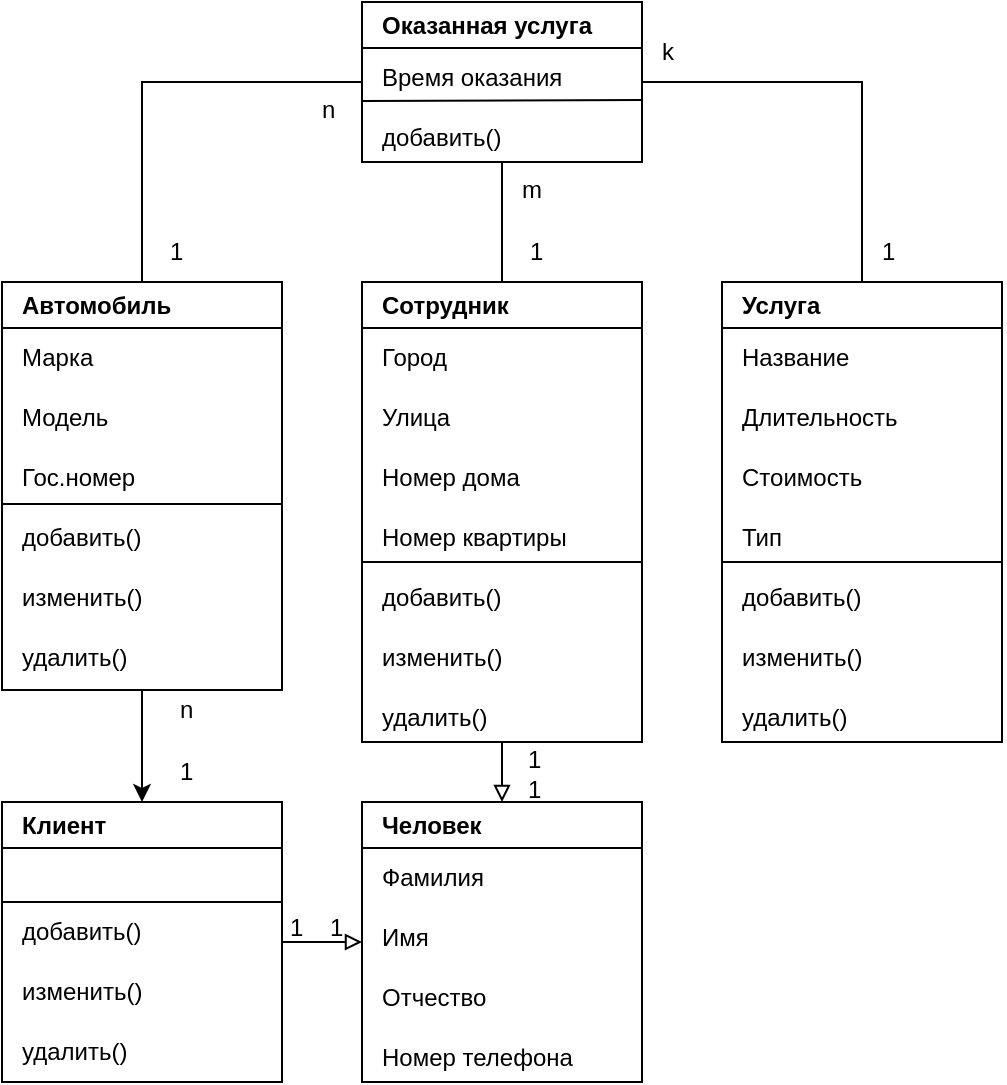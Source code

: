 <mxfile version="22.0.5" type="github">
  <diagram name="Страница — 1" id="G1I-6y7RzBWqB7RcNpnC">
    <mxGraphModel dx="827" dy="552" grid="1" gridSize="10" guides="1" tooltips="1" connect="1" arrows="1" fold="1" page="1" pageScale="1" pageWidth="827" pageHeight="1169" math="0" shadow="0">
      <root>
        <mxCell id="0" />
        <mxCell id="1" parent="0" />
        <mxCell id="ddCmk3O-23ZYapd7_aQz-134" style="edgeStyle=orthogonalEdgeStyle;rounded=0;orthogonalLoop=1;jettySize=auto;html=1;exitX=1;exitY=0.5;exitDx=0;exitDy=0;entryX=0;entryY=0.5;entryDx=0;entryDy=0;endArrow=block;endFill=0;" edge="1" parent="1" source="ddCmk3O-23ZYapd7_aQz-24" target="ddCmk3O-23ZYapd7_aQz-124">
          <mxGeometry relative="1" as="geometry" />
        </mxCell>
        <mxCell id="ddCmk3O-23ZYapd7_aQz-24" value="Клиент" style="swimlane;whiteSpace=wrap;html=1;movable=1;resizable=1;rotatable=1;deletable=1;editable=1;locked=0;connectable=1;spacing=0;align=left;spacingLeft=10;" vertex="1" parent="1">
          <mxGeometry x="140" y="480" width="140" height="140" as="geometry" />
        </mxCell>
        <mxCell id="ddCmk3O-23ZYapd7_aQz-103" value="добавить()" style="text;html=1;align=left;verticalAlign=middle;resizable=0;points=[];autosize=1;strokeColor=none;fillColor=none;spacing=0;spacingLeft=10;" vertex="1" parent="ddCmk3O-23ZYapd7_aQz-24">
          <mxGeometry y="55" width="90" height="20" as="geometry" />
        </mxCell>
        <mxCell id="ddCmk3O-23ZYapd7_aQz-104" value="изменить()" style="text;html=1;align=left;verticalAlign=middle;resizable=0;points=[];autosize=1;strokeColor=none;fillColor=none;spacing=0;spacingLeft=10;" vertex="1" parent="ddCmk3O-23ZYapd7_aQz-24">
          <mxGeometry y="85" width="90" height="20" as="geometry" />
        </mxCell>
        <mxCell id="ddCmk3O-23ZYapd7_aQz-105" value="удалить()" style="text;html=1;align=left;verticalAlign=middle;resizable=0;points=[];autosize=1;strokeColor=none;fillColor=none;spacing=0;spacingLeft=10;" vertex="1" parent="ddCmk3O-23ZYapd7_aQz-24">
          <mxGeometry y="115" width="80" height="20" as="geometry" />
        </mxCell>
        <mxCell id="ddCmk3O-23ZYapd7_aQz-106" value="" style="endArrow=none;html=1;rounded=0;" edge="1" parent="ddCmk3O-23ZYapd7_aQz-24">
          <mxGeometry width="50" height="50" relative="1" as="geometry">
            <mxPoint y="50" as="sourcePoint" />
            <mxPoint x="140" y="50" as="targetPoint" />
          </mxGeometry>
        </mxCell>
        <mxCell id="ddCmk3O-23ZYapd7_aQz-119" style="edgeStyle=orthogonalEdgeStyle;rounded=0;orthogonalLoop=1;jettySize=auto;html=1;exitX=0.5;exitY=1;exitDx=0;exitDy=0;entryX=0.5;entryY=0;entryDx=0;entryDy=0;" edge="1" parent="1" source="ddCmk3O-23ZYapd7_aQz-31" target="ddCmk3O-23ZYapd7_aQz-24">
          <mxGeometry relative="1" as="geometry" />
        </mxCell>
        <mxCell id="ddCmk3O-23ZYapd7_aQz-121" style="edgeStyle=orthogonalEdgeStyle;rounded=0;orthogonalLoop=1;jettySize=auto;html=1;exitX=0.5;exitY=0;exitDx=0;exitDy=0;entryX=0;entryY=0.5;entryDx=0;entryDy=0;endArrow=none;endFill=0;" edge="1" parent="1" source="ddCmk3O-23ZYapd7_aQz-31" target="ddCmk3O-23ZYapd7_aQz-60">
          <mxGeometry relative="1" as="geometry" />
        </mxCell>
        <mxCell id="ddCmk3O-23ZYapd7_aQz-31" value="Автомобиль" style="swimlane;whiteSpace=wrap;html=1;movable=1;resizable=1;rotatable=1;deletable=1;editable=1;locked=0;connectable=1;spacing=0;align=left;spacingLeft=10;" vertex="1" parent="1">
          <mxGeometry x="140" y="220" width="140" height="204" as="geometry" />
        </mxCell>
        <mxCell id="ddCmk3O-23ZYapd7_aQz-32" value="Марка" style="text;html=1;align=left;verticalAlign=middle;resizable=0;points=[];autosize=1;strokeColor=none;fillColor=none;spacing=0;spacingLeft=10;" vertex="1" parent="ddCmk3O-23ZYapd7_aQz-31">
          <mxGeometry y="28" width="60" height="20" as="geometry" />
        </mxCell>
        <mxCell id="ddCmk3O-23ZYapd7_aQz-33" value="Модель" style="text;html=1;align=left;verticalAlign=middle;resizable=0;points=[];autosize=1;strokeColor=none;fillColor=none;spacing=0;spacingLeft=10;" vertex="1" parent="ddCmk3O-23ZYapd7_aQz-31">
          <mxGeometry y="58" width="70" height="20" as="geometry" />
        </mxCell>
        <mxCell id="ddCmk3O-23ZYapd7_aQz-34" value="Гос.номер" style="text;html=1;align=left;verticalAlign=middle;resizable=0;points=[];autosize=1;strokeColor=none;fillColor=none;spacing=0;spacingLeft=10;" vertex="1" parent="ddCmk3O-23ZYapd7_aQz-31">
          <mxGeometry y="88" width="80" height="20" as="geometry" />
        </mxCell>
        <mxCell id="ddCmk3O-23ZYapd7_aQz-100" value="добавить()" style="text;html=1;align=left;verticalAlign=middle;resizable=0;points=[];autosize=1;strokeColor=none;fillColor=none;spacing=0;spacingLeft=10;" vertex="1" parent="ddCmk3O-23ZYapd7_aQz-31">
          <mxGeometry y="118" width="90" height="20" as="geometry" />
        </mxCell>
        <mxCell id="ddCmk3O-23ZYapd7_aQz-101" value="изменить()" style="text;html=1;align=left;verticalAlign=middle;resizable=0;points=[];autosize=1;strokeColor=none;fillColor=none;spacing=0;spacingLeft=10;" vertex="1" parent="ddCmk3O-23ZYapd7_aQz-31">
          <mxGeometry y="148" width="90" height="20" as="geometry" />
        </mxCell>
        <mxCell id="ddCmk3O-23ZYapd7_aQz-102" value="удалить()" style="text;html=1;align=left;verticalAlign=middle;resizable=0;points=[];autosize=1;strokeColor=none;fillColor=none;spacing=0;spacingLeft=10;" vertex="1" parent="ddCmk3O-23ZYapd7_aQz-31">
          <mxGeometry y="178" width="80" height="20" as="geometry" />
        </mxCell>
        <mxCell id="ddCmk3O-23ZYapd7_aQz-68" style="edgeStyle=orthogonalEdgeStyle;rounded=0;orthogonalLoop=1;jettySize=auto;html=1;exitX=0.5;exitY=0;exitDx=0;exitDy=0;entryX=0.5;entryY=1;entryDx=0;entryDy=0;endArrow=none;endFill=0;spacing=0;align=left;spacingLeft=10;" edge="1" parent="1" source="ddCmk3O-23ZYapd7_aQz-40" target="ddCmk3O-23ZYapd7_aQz-60">
          <mxGeometry relative="1" as="geometry" />
        </mxCell>
        <mxCell id="ddCmk3O-23ZYapd7_aQz-135" style="edgeStyle=orthogonalEdgeStyle;rounded=0;orthogonalLoop=1;jettySize=auto;html=1;exitX=0.5;exitY=1;exitDx=0;exitDy=0;entryX=0.5;entryY=0;entryDx=0;entryDy=0;endArrow=block;endFill=0;" edge="1" parent="1" source="ddCmk3O-23ZYapd7_aQz-40" target="ddCmk3O-23ZYapd7_aQz-124">
          <mxGeometry relative="1" as="geometry" />
        </mxCell>
        <mxCell id="ddCmk3O-23ZYapd7_aQz-40" value="Сотрудник" style="swimlane;whiteSpace=wrap;html=1;movable=1;resizable=1;rotatable=1;deletable=1;editable=1;locked=0;connectable=1;spacing=0;align=left;spacingLeft=10;" vertex="1" parent="1">
          <mxGeometry x="320" y="220" width="140" height="230" as="geometry" />
        </mxCell>
        <mxCell id="ddCmk3O-23ZYapd7_aQz-45" value="Город" style="text;html=1;align=left;verticalAlign=middle;resizable=0;points=[];autosize=1;strokeColor=none;fillColor=none;spacing=0;spacingLeft=10;" vertex="1" parent="ddCmk3O-23ZYapd7_aQz-40">
          <mxGeometry y="28" width="60" height="20" as="geometry" />
        </mxCell>
        <mxCell id="ddCmk3O-23ZYapd7_aQz-47" value="Номер дома" style="text;html=1;align=left;verticalAlign=middle;resizable=0;points=[];autosize=1;strokeColor=none;fillColor=none;spacing=0;spacingLeft=10;" vertex="1" parent="ddCmk3O-23ZYapd7_aQz-40">
          <mxGeometry y="88" width="100" height="20" as="geometry" />
        </mxCell>
        <mxCell id="ddCmk3O-23ZYapd7_aQz-46" value="Улица" style="text;html=1;align=left;verticalAlign=middle;resizable=0;points=[];autosize=1;strokeColor=none;fillColor=none;spacing=0;spacingLeft=10;" vertex="1" parent="ddCmk3O-23ZYapd7_aQz-40">
          <mxGeometry y="58" width="60" height="20" as="geometry" />
        </mxCell>
        <mxCell id="ddCmk3O-23ZYapd7_aQz-48" value="Номер квартиры" style="text;html=1;align=left;verticalAlign=middle;resizable=0;points=[];autosize=1;strokeColor=none;fillColor=none;spacing=0;spacingLeft=10;" vertex="1" parent="ddCmk3O-23ZYapd7_aQz-40">
          <mxGeometry y="118" width="120" height="20" as="geometry" />
        </mxCell>
        <mxCell id="ddCmk3O-23ZYapd7_aQz-108" value="добавить()" style="text;html=1;align=left;verticalAlign=middle;resizable=0;points=[];autosize=1;strokeColor=none;fillColor=none;spacing=0;spacingLeft=10;" vertex="1" parent="ddCmk3O-23ZYapd7_aQz-40">
          <mxGeometry y="148" width="90" height="20" as="geometry" />
        </mxCell>
        <mxCell id="ddCmk3O-23ZYapd7_aQz-109" value="изменить()" style="text;html=1;align=left;verticalAlign=middle;resizable=0;points=[];autosize=1;strokeColor=none;fillColor=none;spacing=0;spacingLeft=10;" vertex="1" parent="ddCmk3O-23ZYapd7_aQz-40">
          <mxGeometry y="178" width="90" height="20" as="geometry" />
        </mxCell>
        <mxCell id="ddCmk3O-23ZYapd7_aQz-110" value="удалить()" style="text;html=1;align=left;verticalAlign=middle;resizable=0;points=[];autosize=1;strokeColor=none;fillColor=none;spacing=0;spacingLeft=10;" vertex="1" parent="ddCmk3O-23ZYapd7_aQz-40">
          <mxGeometry y="208" width="80" height="20" as="geometry" />
        </mxCell>
        <mxCell id="ddCmk3O-23ZYapd7_aQz-111" value="" style="endArrow=none;html=1;rounded=0;" edge="1" parent="ddCmk3O-23ZYapd7_aQz-40">
          <mxGeometry width="50" height="50" relative="1" as="geometry">
            <mxPoint y="140" as="sourcePoint" />
            <mxPoint x="140" y="140" as="targetPoint" />
          </mxGeometry>
        </mxCell>
        <mxCell id="ddCmk3O-23ZYapd7_aQz-69" style="edgeStyle=orthogonalEdgeStyle;rounded=0;orthogonalLoop=1;jettySize=auto;html=1;exitX=0.5;exitY=0;exitDx=0;exitDy=0;entryX=1;entryY=0.5;entryDx=0;entryDy=0;endArrow=none;endFill=0;spacing=0;align=left;spacingLeft=10;" edge="1" parent="1" source="ddCmk3O-23ZYapd7_aQz-51" target="ddCmk3O-23ZYapd7_aQz-60">
          <mxGeometry relative="1" as="geometry" />
        </mxCell>
        <mxCell id="ddCmk3O-23ZYapd7_aQz-51" value="Услуга" style="swimlane;whiteSpace=wrap;html=1;movable=1;resizable=1;rotatable=1;deletable=1;editable=1;locked=0;connectable=1;spacing=0;align=left;spacingLeft=10;" vertex="1" parent="1">
          <mxGeometry x="500" y="220" width="140" height="230" as="geometry" />
        </mxCell>
        <mxCell id="ddCmk3O-23ZYapd7_aQz-52" value="Название" style="text;html=1;align=left;verticalAlign=middle;resizable=0;points=[];autosize=1;strokeColor=none;fillColor=none;spacing=0;spacingLeft=10;" vertex="1" parent="ddCmk3O-23ZYapd7_aQz-51">
          <mxGeometry y="28" width="80" height="20" as="geometry" />
        </mxCell>
        <mxCell id="ddCmk3O-23ZYapd7_aQz-53" value="Длительность" style="text;html=1;align=left;verticalAlign=middle;resizable=0;points=[];autosize=1;strokeColor=none;fillColor=none;spacing=0;spacingLeft=10;" vertex="1" parent="ddCmk3O-23ZYapd7_aQz-51">
          <mxGeometry y="58" width="110" height="20" as="geometry" />
        </mxCell>
        <mxCell id="ddCmk3O-23ZYapd7_aQz-54" value="Стоимость" style="text;html=1;align=left;verticalAlign=middle;resizable=0;points=[];autosize=1;strokeColor=none;fillColor=none;spacing=0;spacingLeft=10;" vertex="1" parent="ddCmk3O-23ZYapd7_aQz-51">
          <mxGeometry y="88" width="90" height="20" as="geometry" />
        </mxCell>
        <mxCell id="ddCmk3O-23ZYapd7_aQz-55" value="Тип" style="text;html=1;align=left;verticalAlign=middle;resizable=0;points=[];autosize=1;strokeColor=none;fillColor=none;spacing=0;spacingLeft=10;" vertex="1" parent="ddCmk3O-23ZYapd7_aQz-51">
          <mxGeometry y="118" width="50" height="20" as="geometry" />
        </mxCell>
        <mxCell id="ddCmk3O-23ZYapd7_aQz-112" value="добавить()" style="text;html=1;align=left;verticalAlign=middle;resizable=0;points=[];autosize=1;strokeColor=none;fillColor=none;spacing=0;spacingLeft=10;" vertex="1" parent="ddCmk3O-23ZYapd7_aQz-51">
          <mxGeometry y="148" width="90" height="20" as="geometry" />
        </mxCell>
        <mxCell id="ddCmk3O-23ZYapd7_aQz-113" value="изменить()" style="text;html=1;align=left;verticalAlign=middle;resizable=0;points=[];autosize=1;strokeColor=none;fillColor=none;spacing=0;spacingLeft=10;" vertex="1" parent="ddCmk3O-23ZYapd7_aQz-51">
          <mxGeometry y="178" width="90" height="20" as="geometry" />
        </mxCell>
        <mxCell id="ddCmk3O-23ZYapd7_aQz-114" value="удалить()" style="text;html=1;align=left;verticalAlign=middle;resizable=0;points=[];autosize=1;strokeColor=none;fillColor=none;spacing=0;spacingLeft=10;" vertex="1" parent="ddCmk3O-23ZYapd7_aQz-51">
          <mxGeometry y="208" width="80" height="20" as="geometry" />
        </mxCell>
        <mxCell id="ddCmk3O-23ZYapd7_aQz-115" value="" style="endArrow=none;html=1;rounded=0;" edge="1" parent="ddCmk3O-23ZYapd7_aQz-51">
          <mxGeometry width="50" height="50" relative="1" as="geometry">
            <mxPoint y="140" as="sourcePoint" />
            <mxPoint x="140" y="140" as="targetPoint" />
          </mxGeometry>
        </mxCell>
        <mxCell id="ddCmk3O-23ZYapd7_aQz-60" value="Оказанная услуга" style="swimlane;whiteSpace=wrap;html=1;movable=1;resizable=1;rotatable=1;deletable=1;editable=1;locked=0;connectable=1;spacing=0;align=left;spacingLeft=10;" vertex="1" parent="1">
          <mxGeometry x="320" y="80" width="140" height="80" as="geometry" />
        </mxCell>
        <mxCell id="ddCmk3O-23ZYapd7_aQz-61" value="Время оказания" style="text;align=left;verticalAlign=middle;resizable=0;points=[];autosize=1;strokeColor=none;fillColor=none;imageHeight=24;deletable=1;html=1;spacing=0;spacingLeft=10;" vertex="1" parent="ddCmk3O-23ZYapd7_aQz-60">
          <mxGeometry y="28" width="120" height="20" as="geometry" />
        </mxCell>
        <mxCell id="ddCmk3O-23ZYapd7_aQz-82" value="добавить()" style="text;html=1;align=left;verticalAlign=middle;resizable=0;points=[];autosize=1;strokeColor=none;fillColor=none;spacing=0;spacingLeft=10;" vertex="1" parent="ddCmk3O-23ZYapd7_aQz-60">
          <mxGeometry y="58" width="90" height="20" as="geometry" />
        </mxCell>
        <mxCell id="ddCmk3O-23ZYapd7_aQz-79" value="k" style="text;html=1;strokeColor=none;fillColor=none;align=left;verticalAlign=middle;whiteSpace=wrap;rounded=0;spacing=0;spacingLeft=0;" vertex="1" parent="1">
          <mxGeometry x="470" y="100" width="7" height="10" as="geometry" />
        </mxCell>
        <mxCell id="ddCmk3O-23ZYapd7_aQz-80" value="" style="endArrow=none;html=1;rounded=0;exitX=1.003;exitY=0.649;exitDx=0;exitDy=0;spacing=0;align=left;spacingLeft=10;exitPerimeter=0;" edge="1" parent="1">
          <mxGeometry width="50" height="50" relative="1" as="geometry">
            <mxPoint x="320.18" y="129.47" as="sourcePoint" />
            <mxPoint x="460" y="129" as="targetPoint" />
          </mxGeometry>
        </mxCell>
        <mxCell id="ddCmk3O-23ZYapd7_aQz-84" value="m" style="text;html=1;strokeColor=none;fillColor=none;align=left;verticalAlign=middle;whiteSpace=wrap;rounded=0;spacing=0;spacingLeft=0;" vertex="1" parent="1">
          <mxGeometry x="400" y="170" width="10" height="8" as="geometry" />
        </mxCell>
        <mxCell id="ddCmk3O-23ZYapd7_aQz-85" value="n" style="text;html=1;strokeColor=none;fillColor=none;align=left;verticalAlign=middle;whiteSpace=wrap;rounded=0;spacing=0;spacingLeft=0;" vertex="1" parent="1">
          <mxGeometry x="300" y="130" width="7" height="7" as="geometry" />
        </mxCell>
        <mxCell id="ddCmk3O-23ZYapd7_aQz-95" value="1" style="text;html=1;strokeColor=none;fillColor=none;align=left;verticalAlign=middle;whiteSpace=wrap;rounded=0;spacing=0;spacingLeft=0;" vertex="1" parent="1">
          <mxGeometry x="404" y="200" width="5" height="10" as="geometry" />
        </mxCell>
        <mxCell id="ddCmk3O-23ZYapd7_aQz-96" value="1" style="text;html=1;strokeColor=none;fillColor=none;align=left;verticalAlign=middle;whiteSpace=wrap;rounded=0;spacing=0;spacingLeft=0;" vertex="1" parent="1">
          <mxGeometry x="580" y="200" width="5" height="10" as="geometry" />
        </mxCell>
        <mxCell id="ddCmk3O-23ZYapd7_aQz-97" value="1" style="text;html=1;strokeColor=none;fillColor=none;align=left;verticalAlign=middle;whiteSpace=wrap;rounded=0;spacing=0;spacingLeft=0;" vertex="1" parent="1">
          <mxGeometry x="229" y="460" width="5" height="10" as="geometry" />
        </mxCell>
        <mxCell id="ddCmk3O-23ZYapd7_aQz-98" value="n" style="text;html=1;strokeColor=none;fillColor=none;align=left;verticalAlign=middle;whiteSpace=wrap;rounded=0;spacing=0;spacingLeft=0;" vertex="1" parent="1">
          <mxGeometry x="229" y="430" width="7" height="7" as="geometry" />
        </mxCell>
        <mxCell id="ddCmk3O-23ZYapd7_aQz-99" value="" style="endArrow=none;html=1;rounded=0;" edge="1" parent="1">
          <mxGeometry width="50" height="50" relative="1" as="geometry">
            <mxPoint x="140" y="331" as="sourcePoint" />
            <mxPoint x="280" y="331" as="targetPoint" />
          </mxGeometry>
        </mxCell>
        <mxCell id="ddCmk3O-23ZYapd7_aQz-122" value="1" style="text;html=1;strokeColor=none;fillColor=none;align=left;verticalAlign=middle;whiteSpace=wrap;rounded=0;spacing=0;spacingLeft=0;" vertex="1" parent="1">
          <mxGeometry x="224" y="200" width="5" height="10" as="geometry" />
        </mxCell>
        <mxCell id="ddCmk3O-23ZYapd7_aQz-124" value="Человек" style="swimlane;whiteSpace=wrap;html=1;movable=1;resizable=1;rotatable=1;deletable=1;editable=1;locked=0;connectable=1;spacing=0;align=left;spacingLeft=10;" vertex="1" parent="1">
          <mxGeometry x="320" y="480" width="140" height="140" as="geometry" />
        </mxCell>
        <mxCell id="ddCmk3O-23ZYapd7_aQz-125" value="Фамилия" style="text;html=1;align=left;verticalAlign=middle;resizable=0;points=[];autosize=1;strokeColor=none;fillColor=none;spacing=0;spacingLeft=10;" vertex="1" parent="ddCmk3O-23ZYapd7_aQz-124">
          <mxGeometry y="28" width="80" height="20" as="geometry" />
        </mxCell>
        <mxCell id="ddCmk3O-23ZYapd7_aQz-127" value="Отчество" style="text;html=1;align=left;verticalAlign=middle;resizable=0;points=[];autosize=1;strokeColor=none;fillColor=none;spacing=0;spacingLeft=10;" vertex="1" parent="ddCmk3O-23ZYapd7_aQz-124">
          <mxGeometry y="88" width="80" height="20" as="geometry" />
        </mxCell>
        <mxCell id="ddCmk3O-23ZYapd7_aQz-128" value="Номер телефона" style="text;html=1;align=left;verticalAlign=middle;resizable=0;points=[];autosize=1;strokeColor=none;fillColor=none;spacing=0;spacingLeft=10;" vertex="1" parent="ddCmk3O-23ZYapd7_aQz-124">
          <mxGeometry y="118" width="120" height="20" as="geometry" />
        </mxCell>
        <mxCell id="ddCmk3O-23ZYapd7_aQz-126" value="Имя" style="text;html=1;align=left;verticalAlign=middle;resizable=0;points=[];autosize=1;strokeColor=none;fillColor=none;spacing=0;spacingLeft=10;" vertex="1" parent="1">
          <mxGeometry x="320" y="538" width="50" height="20" as="geometry" />
        </mxCell>
        <mxCell id="ddCmk3O-23ZYapd7_aQz-136" value="1" style="text;html=1;strokeColor=none;fillColor=none;align=left;verticalAlign=middle;whiteSpace=wrap;rounded=0;spacing=0;spacingLeft=0;" vertex="1" parent="1">
          <mxGeometry x="403" y="469" width="5" height="10" as="geometry" />
        </mxCell>
        <mxCell id="ddCmk3O-23ZYapd7_aQz-137" value="1" style="text;html=1;strokeColor=none;fillColor=none;align=left;verticalAlign=middle;whiteSpace=wrap;rounded=0;spacing=0;spacingLeft=0;" vertex="1" parent="1">
          <mxGeometry x="403" y="454" width="5" height="10" as="geometry" />
        </mxCell>
        <mxCell id="ddCmk3O-23ZYapd7_aQz-138" value="1" style="text;html=1;strokeColor=none;fillColor=none;align=left;verticalAlign=middle;whiteSpace=wrap;rounded=0;spacing=0;spacingLeft=0;" vertex="1" parent="1">
          <mxGeometry x="284" y="538" width="5" height="10" as="geometry" />
        </mxCell>
        <mxCell id="ddCmk3O-23ZYapd7_aQz-139" value="1" style="text;html=1;strokeColor=none;fillColor=none;align=left;verticalAlign=middle;whiteSpace=wrap;rounded=0;spacing=0;spacingLeft=0;" vertex="1" parent="1">
          <mxGeometry x="304" y="538" width="5" height="10" as="geometry" />
        </mxCell>
      </root>
    </mxGraphModel>
  </diagram>
</mxfile>
